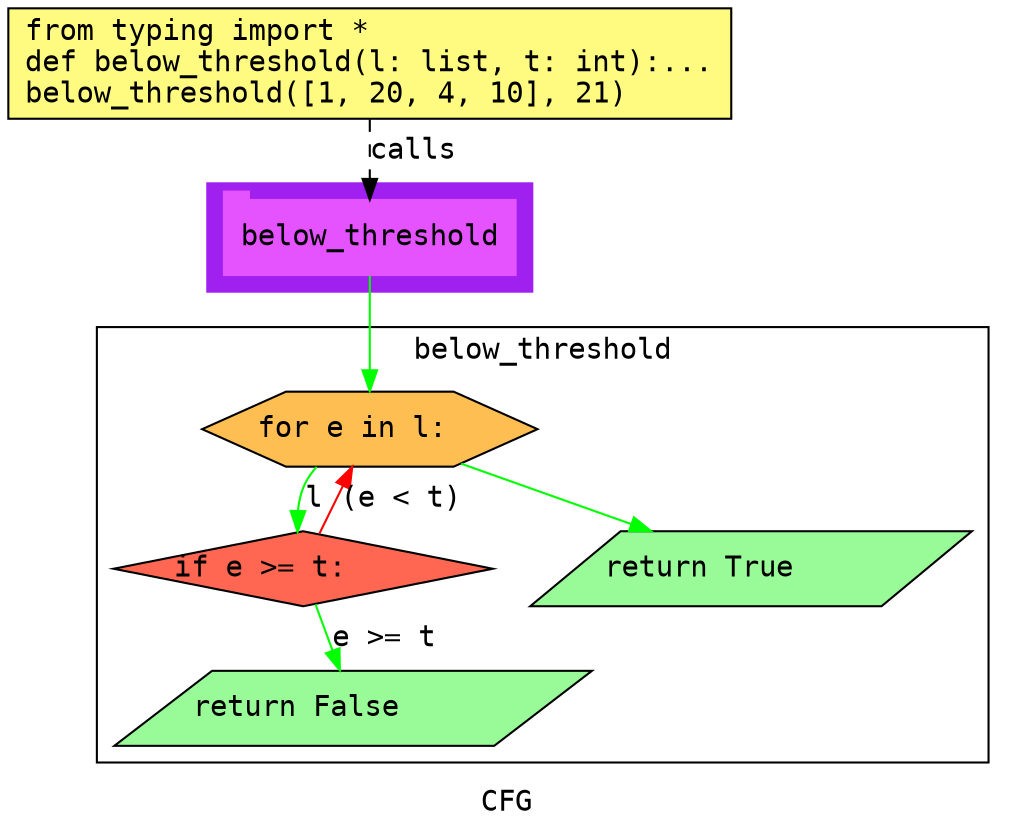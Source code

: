 digraph cluster204CFG {
	graph [bb="0,0,470.5,393",
		compound=True,
		fontname="DejaVu Sans Mono",
		label=CFG,
		lheight=0.21,
		lp="235.25,11.5",
		lwidth=0.35,
		pack=False,
		rankdir=TB,
		ranksep=0.02
	];
	node [fontname="DejaVu Sans Mono",
		label="\N"
	];
	edge [fontname="DejaVu Sans Mono"];
	subgraph cluster_1 {
		graph [bb="95.5,257,251.5,309",
			color=purple,
			compound=true,
			fontname="DejaVu Sans Mono",
			label="",
			rankdir=TB,
			ranksep=0.02,
			shape=tab,
			style=filled
		];
		node [fontname="DejaVu Sans Mono"];
		edge [fontname="DejaVu Sans Mono"];
		11	[color="#E552FF",
			height=0.5,
			label=below_threshold,
			linenum="[8]",
			pos="173.5,283",
			shape=tab,
			style=filled,
			width=1.9444];
	}
	subgraph cluster0below_threshold {
		graph [bb="42.5,31,462.5,240",
			compound=True,
			fontname="DejaVu Sans Mono",
			label=below_threshold,
			lheight=0.21,
			lp="252.5,228.5",
			lwidth=1.72,
			pack=False,
			rankdir=TB,
			ranksep=0.02
		];
		node [fontname="DejaVu Sans Mono"];
		edge [fontname="DejaVu Sans Mono"];
		3	[fillcolor="#FFBE52",
			height=0.5,
			label="for e in l:\l",
			linenum="[3]",
			pos="173.5,191",
			shape=hexagon,
			style="filled,solid",
			width=2.2306];
		4	[fillcolor="#FF6752",
			height=0.5,
			label="if e >= t:\l",
			linenum="[4]",
			pos="141.5,124",
			shape=diamond,
			style="filled,solid",
			width=2.5277];
		3 -> 4	[color=green,
			label=l,
			lp="147,157.5",
			pos="e,138.85,141.71 147.99,172.89 145.81,170.49 143.91,167.85 142.5,165 140.53,161.01 139.48,156.5 139.02,152"];
		5	[fillcolor="#98fb98",
			height=0.5,
			label="return True\l",
			linenum="[6]",
			pos="352.5,124",
			shape=parallelogram,
			style="filled,solid",
			width=2.8323];
		3 -> 5	[color=green,
			pos="e,305.49,142.07 216.83,174.27 240.59,165.64 270.34,154.84 295.91,145.55"];
		4 -> 3	[color=red,
			label="(e < t)",
			lp="188.5,157.5",
			pos="e,165.09,172.92 149.3,140.85 152.7,147.75 156.78,156.03 160.61,163.81"];
		6	[fillcolor="#98fb98",
			height=0.5,
			label="return False\l",
			linenum="[5]",
			pos="161.5,57",
			shape=parallelogram,
			style="filled,solid",
			width=3.0706];
		4 -> 6	[color=green,
			label="e >= t",
			lp="177.5,90.5",
			pos="e,156.19,75.248 146.44,106.93 148.48,100.32 150.9,92.466 153.19,85.013"];
	}
	1	[fillcolor="#FFFB81",
		height=0.73611,
		label="from typing import *\ldef below_threshold(l: list, t: int):...\lbelow_threshold([1, 20, 4, 10], 21)\l",
		linenum="[1]",
		pos="173.5,366.5",
		shape=rectangle,
		style="filled,solid",
		width=4.8194];
	1 -> 11	[label=calls,
		lp="194.5,324.5",
		pos="e,173.5,301.13 173.5,339.71 173.5,330.66 173.5,320.47 173.5,311.3",
		style=dashed];
	11 -> 3	[color=green,
		pos="e,173.5,209.3 173.5,264.65 173.5,251.82 173.5,234.11 173.5,219.38"];
}
